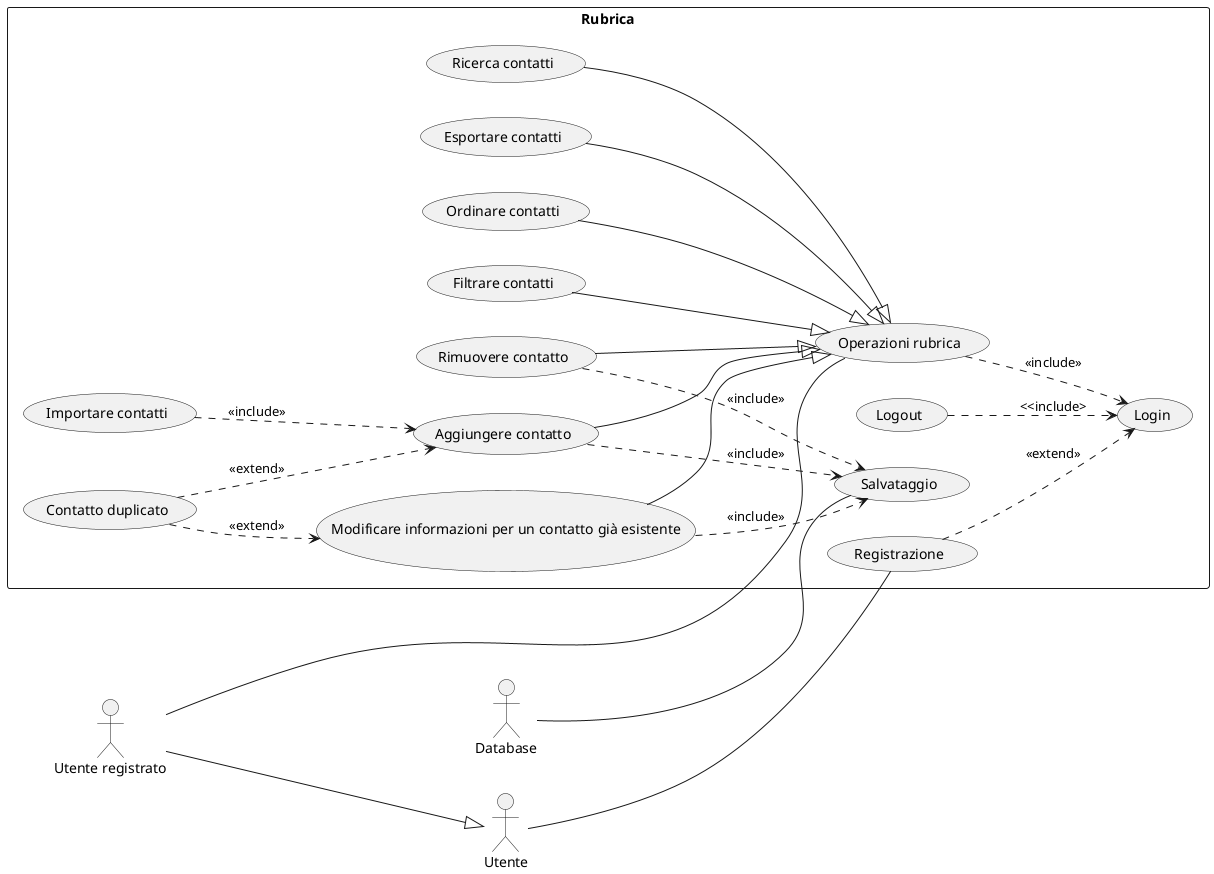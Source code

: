 @startuml
left to right direction
actor Utente as u
actor "Utente registrato" as ur
actor "Database" as db
rectangle Rubrica{
    usecase "Operazioni rubrica" as or
    usecase "Registrazione" as reg
    usecase "Login" as log
    usecase "Logout" as logout
    usecase "Aggiungere contatto" as agg
    usecase "Rimuovere contatto" as rim
    usecase "Modificare informazioni per un contatto già esistente" as mod
    usecase "Ricerca contatti" as ric
    usecase "Importare contatti" as imp
    usecase "Esportare contatti" as esp
    usecase "Ordinare contatti" as ord
    usecase "Filtrare contatti" as fil
    usecase "Contatto duplicato" as cont
    usecase "Salvataggio" as salva
}



ur--or

db--salva

u--reg
ur --|>u



reg ..>log: <<extend>>
or ..>log: <<include>>
logout ..>log: <<include>
agg --|>or
rim --|>or
mod --|>or
ric --|>or
imp ..>agg: <<include>>
esp --|>or
fil --|>or
ord --|>or
cont ..>agg: <<extend>>
cont ..>mod: <<extend>>
agg ..>salva: <<include>>
mod ..>salva: <<include>>

rim ..>salva: <<include>>





@enduml
